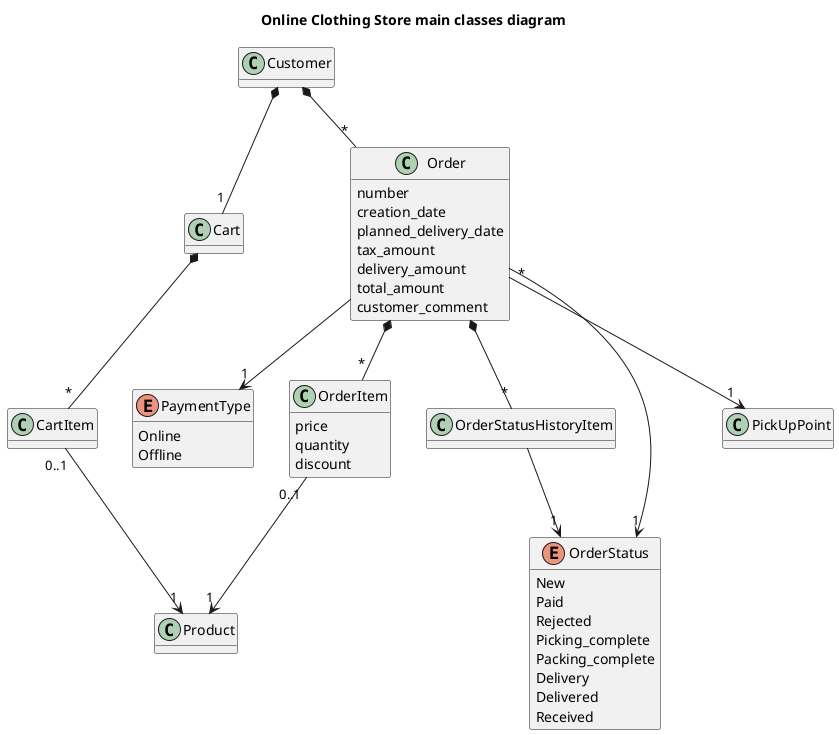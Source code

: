 @startuml
skinparam shadowing false
hide methods

title Online Clothing Store main classes diagram

class Customer

class Product


class Cart
class CartItem

class Order{
    number
    creation_date
    planned_delivery_date
    tax_amount
    delivery_amount
    total_amount
    customer_comment
}
enum PaymentType {
    Online
    Offline
}
class OrderItem{
    price
    quantity
    discount
}
class OrderStatusHistoryItem
enum OrderStatus {
    New
    Paid
    Rejected
    Picking_complete
    Packing_complete
    Delivery
    Delivered
    Received
}

class PickUpPoint

Cart *-- "*" CartItem
Customer *-- "1" Cart
CartItem "0..1" --> "1" Product
Customer *-- "*" Order
Order *-- "*" OrderItem
OrderItem "0..1" --> "1" Product
Order "*" --> "1" PickUpPoint
Order *-- "*" OrderStatusHistoryItem
Order --> "1" OrderStatus
OrderStatusHistoryItem --> "1" OrderStatus
Order --> "1" PaymentType

@enduml
